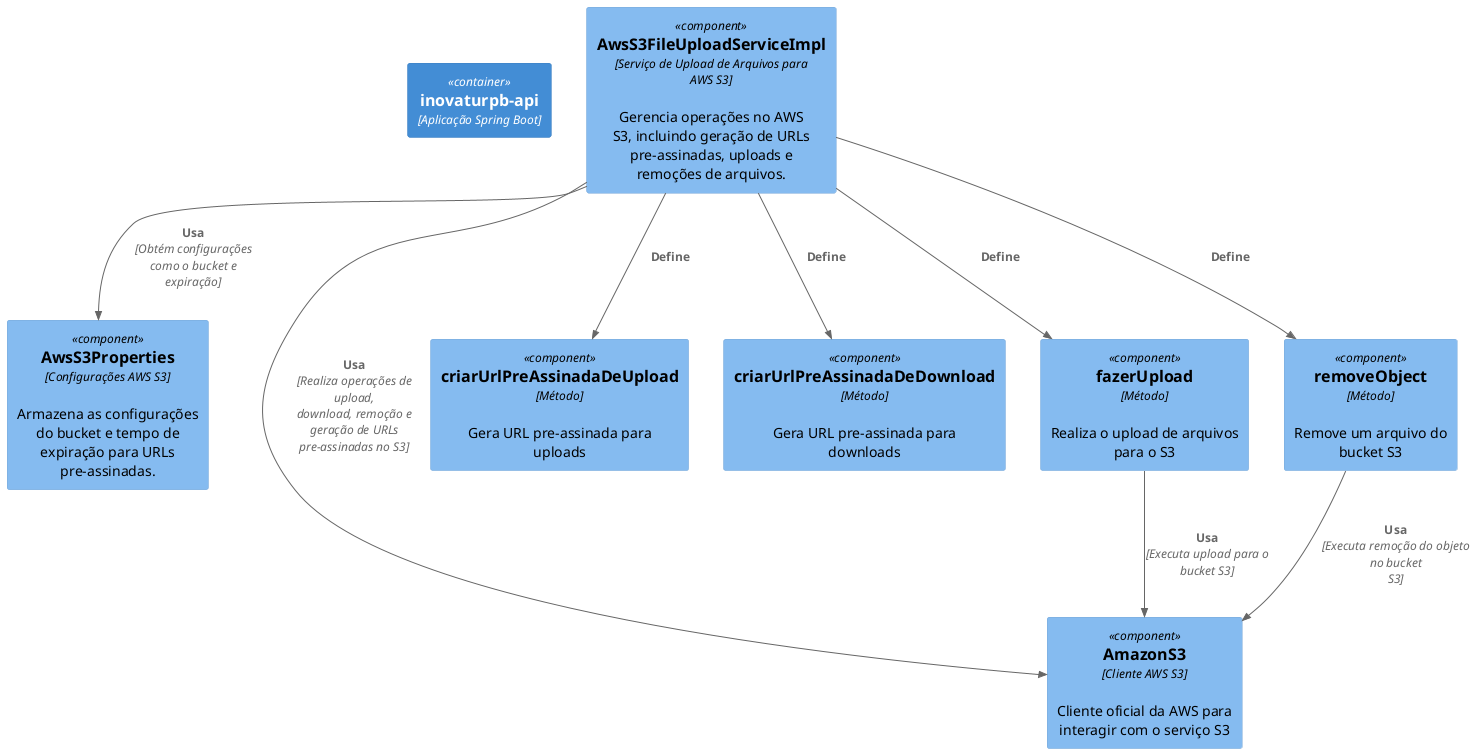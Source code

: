 @startuml
!define C4_COMPONENT
!include <C4/C4_Component.puml>

Container(app, "inovaturpb-api", "Aplicação Spring Boot")

Component(service, "AwsS3FileUploadServiceImpl", "Serviço de Upload de Arquivos para AWS S3", "Gerencia operações no AWS S3, incluindo geração de URLs pre-assinadas, uploads e remoções de arquivos.")
Component(config, "AwsS3Properties", "Configurações AWS S3", "Armazena as configurações do bucket e tempo de expiração para URLs pre-assinadas.")
Component(s3client, "AmazonS3", "Cliente AWS S3", "Cliente oficial da AWS para interagir com o serviço S3")

Rel(service, config, "Usa", "Obtém configurações como o bucket e expiração")
Rel(service, s3client, "Usa", "Realiza operações de upload, download, remoção e geração de URLs pre-assinadas no S3")

' Métodos principais
Component(method1, "criarUrlPreAssinadaDeUpload", "Método", "Gera URL pre-assinada para uploads")
Rel(service, method1, "Define")

Component(method2, "criarUrlPreAssinadaDeDownload", "Método", "Gera URL pre-assinada para downloads")
Rel(service, method2, "Define")

Component(method3, "fazerUpload", "Método", "Realiza o upload de arquivos para o S3")
Rel(service, method3, "Define")
Rel(method3, s3client, "Usa", "Executa upload para o bucket S3")

Component(method4, "removeObject", "Método", "Remove um arquivo do bucket S3")
Rel(service, method4, "Define")
Rel(method4, s3client, "Usa", "Executa remoção do objeto no bucket S3")

@enduml
